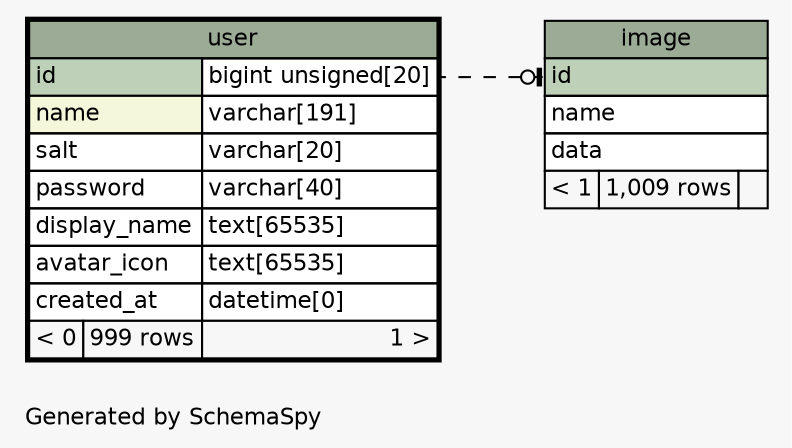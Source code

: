 // dot 2.38.0 on Linux 4.4.0-116-generic
// SchemaSpy rev 590
digraph "impliedTwoDegreesRelationshipsDiagram" {
  graph [
    rankdir="RL"
    bgcolor="#f7f7f7"
    label="\nGenerated by SchemaSpy"
    labeljust="l"
    nodesep="0.18"
    ranksep="0.46"
    fontname="Helvetica"
    fontsize="11"
  ];
  node [
    fontname="Helvetica"
    fontsize="11"
    shape="plaintext"
  ];
  edge [
    arrowsize="0.8"
  ];
  "image":"id":w -> "user":"id.type":e [arrowhead=none dir=back arrowtail=teeodot style=dashed];
  "image" [
    label=<
    <TABLE BORDER="0" CELLBORDER="1" CELLSPACING="0" BGCOLOR="#ffffff">
      <TR><TD COLSPAN="3" BGCOLOR="#9bab96" ALIGN="CENTER">image</TD></TR>
      <TR><TD PORT="id" COLSPAN="3" BGCOLOR="#bed1b8" ALIGN="LEFT">id</TD></TR>
      <TR><TD PORT="name" COLSPAN="3" ALIGN="LEFT">name</TD></TR>
      <TR><TD PORT="data" COLSPAN="3" ALIGN="LEFT">data</TD></TR>
      <TR><TD ALIGN="LEFT" BGCOLOR="#f7f7f7">&lt; 1</TD><TD ALIGN="RIGHT" BGCOLOR="#f7f7f7">1,009 rows</TD><TD ALIGN="RIGHT" BGCOLOR="#f7f7f7">  </TD></TR>
    </TABLE>>
    URL="image.html"
    tooltip="image"
  ];
  "user" [
    label=<
    <TABLE BORDER="2" CELLBORDER="1" CELLSPACING="0" BGCOLOR="#ffffff">
      <TR><TD COLSPAN="3" BGCOLOR="#9bab96" ALIGN="CENTER">user</TD></TR>
      <TR><TD PORT="id" COLSPAN="2" BGCOLOR="#bed1b8" ALIGN="LEFT">id</TD><TD PORT="id.type" ALIGN="LEFT">bigint unsigned[20]</TD></TR>
      <TR><TD PORT="name" COLSPAN="2" BGCOLOR="#f4f7da" ALIGN="LEFT">name</TD><TD PORT="name.type" ALIGN="LEFT">varchar[191]</TD></TR>
      <TR><TD PORT="salt" COLSPAN="2" ALIGN="LEFT">salt</TD><TD PORT="salt.type" ALIGN="LEFT">varchar[20]</TD></TR>
      <TR><TD PORT="password" COLSPAN="2" ALIGN="LEFT">password</TD><TD PORT="password.type" ALIGN="LEFT">varchar[40]</TD></TR>
      <TR><TD PORT="display_name" COLSPAN="2" ALIGN="LEFT">display_name</TD><TD PORT="display_name.type" ALIGN="LEFT">text[65535]</TD></TR>
      <TR><TD PORT="avatar_icon" COLSPAN="2" ALIGN="LEFT">avatar_icon</TD><TD PORT="avatar_icon.type" ALIGN="LEFT">text[65535]</TD></TR>
      <TR><TD PORT="created_at" COLSPAN="2" ALIGN="LEFT">created_at</TD><TD PORT="created_at.type" ALIGN="LEFT">datetime[0]</TD></TR>
      <TR><TD ALIGN="LEFT" BGCOLOR="#f7f7f7">&lt; 0</TD><TD ALIGN="RIGHT" BGCOLOR="#f7f7f7">999 rows</TD><TD ALIGN="RIGHT" BGCOLOR="#f7f7f7">1 &gt;</TD></TR>
    </TABLE>>
    URL="user.html"
    tooltip="user"
  ];
}
